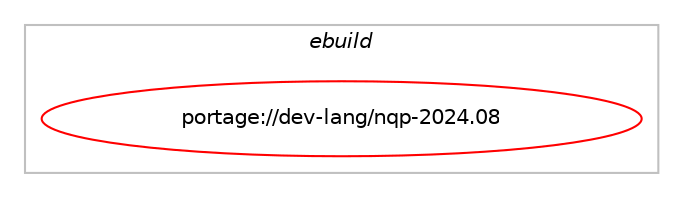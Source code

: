 digraph prolog {

# *************
# Graph options
# *************

newrank=true;
concentrate=true;
compound=true;
graph [rankdir=LR,fontname=Helvetica,fontsize=10,ranksep=1.5];#, ranksep=2.5, nodesep=0.2];
edge  [arrowhead=vee];
node  [fontname=Helvetica,fontsize=10];

# **********
# The ebuild
# **********

subgraph cluster_leftcol {
color=gray;
label=<<i>ebuild</i>>;
id [label="portage://dev-lang/nqp-2024.08", color=red, width=4, href="../dev-lang/nqp-2024.08.svg"];
}

# ****************
# The dependencies
# ****************

subgraph cluster_midcol {
color=gray;
label=<<i>dependencies</i>>;
subgraph cluster_compile {
fillcolor="#eeeeee";
style=filled;
label=<<i>compile</i>>;
# *** BEGIN UNKNOWN DEPENDENCY TYPE (TODO) ***
# id -> equal(use_conditional_group(positive,java,portage://dev-lang/nqp-2024.08,[package_dependency(portage://dev-lang/nqp-2024.08,install,no,dev-java,asm,none,[,,],[slot(9)],[]),package_dependency(portage://dev-lang/nqp-2024.08,install,no,dev-java,jna,none,[,,],[slot(4)],[])]))
# *** END UNKNOWN DEPENDENCY TYPE (TODO) ***

# *** BEGIN UNKNOWN DEPENDENCY TYPE (TODO) ***
# id -> equal(use_conditional_group(positive,java,portage://dev-lang/nqp-2024.08,[package_dependency(portage://dev-lang/nqp-2024.08,install,no,dev-java,java-config,greaterequal,[2.2.0,,-r3,2.2.0-r3],[],[])]))
# *** END UNKNOWN DEPENDENCY TYPE (TODO) ***

# *** BEGIN UNKNOWN DEPENDENCY TYPE (TODO) ***
# id -> equal(use_conditional_group(positive,moar,portage://dev-lang/nqp-2024.08,[package_dependency(portage://dev-lang/nqp-2024.08,install,no,dev-lang,moarvm,tilde,[2024.08,,,2024.08],[],[use(equal(clang),none)])]))
# *** END UNKNOWN DEPENDENCY TYPE (TODO) ***

}
subgraph cluster_compileandrun {
fillcolor="#eeeeee";
style=filled;
label=<<i>compile and run</i>>;
}
subgraph cluster_run {
fillcolor="#eeeeee";
style=filled;
label=<<i>run</i>>;
# *** BEGIN UNKNOWN DEPENDENCY TYPE (TODO) ***
# id -> equal(use_conditional_group(positive,java,portage://dev-lang/nqp-2024.08,[package_dependency(portage://dev-lang/nqp-2024.08,run,no,dev-java,asm,none,[,,],[slot(9)],[]),package_dependency(portage://dev-lang/nqp-2024.08,run,no,dev-java,jna,none,[,,],[slot(4)],[])]))
# *** END UNKNOWN DEPENDENCY TYPE (TODO) ***

# *** BEGIN UNKNOWN DEPENDENCY TYPE (TODO) ***
# id -> equal(use_conditional_group(positive,java,portage://dev-lang/nqp-2024.08,[package_dependency(portage://dev-lang/nqp-2024.08,run,no,dev-java,java-config,greaterequal,[2.2.0,,-r3,2.2.0-r3],[],[])]))
# *** END UNKNOWN DEPENDENCY TYPE (TODO) ***

# *** BEGIN UNKNOWN DEPENDENCY TYPE (TODO) ***
# id -> equal(use_conditional_group(positive,java,portage://dev-lang/nqp-2024.08,[package_dependency(portage://dev-lang/nqp-2024.08,run,no,virtual,jre,greaterequal,[11,,,11],[],[])]))
# *** END UNKNOWN DEPENDENCY TYPE (TODO) ***

# *** BEGIN UNKNOWN DEPENDENCY TYPE (TODO) ***
# id -> equal(use_conditional_group(positive,moar,portage://dev-lang/nqp-2024.08,[package_dependency(portage://dev-lang/nqp-2024.08,run,no,dev-lang,moarvm,tilde,[2024.08,,,2024.08],[],[use(equal(clang),none)])]))
# *** END UNKNOWN DEPENDENCY TYPE (TODO) ***

}
}

# **************
# The candidates
# **************

subgraph cluster_choices {
rank=same;
color=gray;
label=<<i>candidates</i>>;

}

}
